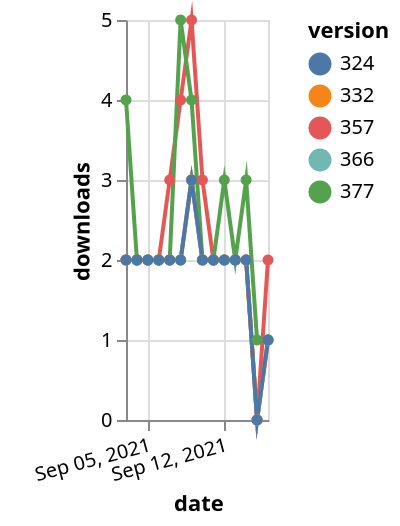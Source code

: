{"$schema": "https://vega.github.io/schema/vega-lite/v5.json", "description": "A simple bar chart with embedded data.", "data": {"values": [{"date": "2021-09-03", "total": 2285, "delta": 2, "version": "366"}, {"date": "2021-09-04", "total": 2287, "delta": 2, "version": "366"}, {"date": "2021-09-05", "total": 2289, "delta": 2, "version": "366"}, {"date": "2021-09-06", "total": 2291, "delta": 2, "version": "366"}, {"date": "2021-09-07", "total": 2293, "delta": 2, "version": "366"}, {"date": "2021-09-08", "total": 2295, "delta": 2, "version": "366"}, {"date": "2021-09-09", "total": 2298, "delta": 3, "version": "366"}, {"date": "2021-09-10", "total": 2300, "delta": 2, "version": "366"}, {"date": "2021-09-11", "total": 2302, "delta": 2, "version": "366"}, {"date": "2021-09-12", "total": 2304, "delta": 2, "version": "366"}, {"date": "2021-09-13", "total": 2306, "delta": 2, "version": "366"}, {"date": "2021-09-14", "total": 2308, "delta": 2, "version": "366"}, {"date": "2021-09-15", "total": 2308, "delta": 0, "version": "366"}, {"date": "2021-09-16", "total": 2309, "delta": 1, "version": "366"}, {"date": "2021-09-03", "total": 2866, "delta": 2, "version": "357"}, {"date": "2021-09-04", "total": 2868, "delta": 2, "version": "357"}, {"date": "2021-09-05", "total": 2870, "delta": 2, "version": "357"}, {"date": "2021-09-06", "total": 2872, "delta": 2, "version": "357"}, {"date": "2021-09-07", "total": 2875, "delta": 3, "version": "357"}, {"date": "2021-09-08", "total": 2879, "delta": 4, "version": "357"}, {"date": "2021-09-09", "total": 2884, "delta": 5, "version": "357"}, {"date": "2021-09-10", "total": 2887, "delta": 3, "version": "357"}, {"date": "2021-09-11", "total": 2889, "delta": 2, "version": "357"}, {"date": "2021-09-12", "total": 2891, "delta": 2, "version": "357"}, {"date": "2021-09-13", "total": 2893, "delta": 2, "version": "357"}, {"date": "2021-09-14", "total": 2895, "delta": 2, "version": "357"}, {"date": "2021-09-15", "total": 2895, "delta": 0, "version": "357"}, {"date": "2021-09-16", "total": 2897, "delta": 2, "version": "357"}, {"date": "2021-09-03", "total": 2742, "delta": 2, "version": "332"}, {"date": "2021-09-04", "total": 2744, "delta": 2, "version": "332"}, {"date": "2021-09-05", "total": 2746, "delta": 2, "version": "332"}, {"date": "2021-09-06", "total": 2748, "delta": 2, "version": "332"}, {"date": "2021-09-07", "total": 2750, "delta": 2, "version": "332"}, {"date": "2021-09-08", "total": 2752, "delta": 2, "version": "332"}, {"date": "2021-09-09", "total": 2755, "delta": 3, "version": "332"}, {"date": "2021-09-10", "total": 2757, "delta": 2, "version": "332"}, {"date": "2021-09-11", "total": 2759, "delta": 2, "version": "332"}, {"date": "2021-09-12", "total": 2761, "delta": 2, "version": "332"}, {"date": "2021-09-13", "total": 2763, "delta": 2, "version": "332"}, {"date": "2021-09-14", "total": 2765, "delta": 2, "version": "332"}, {"date": "2021-09-15", "total": 2765, "delta": 0, "version": "332"}, {"date": "2021-09-16", "total": 2766, "delta": 1, "version": "332"}, {"date": "2021-09-03", "total": 2331, "delta": 4, "version": "377"}, {"date": "2021-09-04", "total": 2333, "delta": 2, "version": "377"}, {"date": "2021-09-05", "total": 2335, "delta": 2, "version": "377"}, {"date": "2021-09-06", "total": 2337, "delta": 2, "version": "377"}, {"date": "2021-09-07", "total": 2339, "delta": 2, "version": "377"}, {"date": "2021-09-08", "total": 2344, "delta": 5, "version": "377"}, {"date": "2021-09-09", "total": 2348, "delta": 4, "version": "377"}, {"date": "2021-09-10", "total": 2350, "delta": 2, "version": "377"}, {"date": "2021-09-11", "total": 2352, "delta": 2, "version": "377"}, {"date": "2021-09-12", "total": 2355, "delta": 3, "version": "377"}, {"date": "2021-09-13", "total": 2357, "delta": 2, "version": "377"}, {"date": "2021-09-14", "total": 2360, "delta": 3, "version": "377"}, {"date": "2021-09-15", "total": 2361, "delta": 1, "version": "377"}, {"date": "2021-09-16", "total": 2362, "delta": 1, "version": "377"}, {"date": "2021-09-03", "total": 2485, "delta": 2, "version": "324"}, {"date": "2021-09-04", "total": 2487, "delta": 2, "version": "324"}, {"date": "2021-09-05", "total": 2489, "delta": 2, "version": "324"}, {"date": "2021-09-06", "total": 2491, "delta": 2, "version": "324"}, {"date": "2021-09-07", "total": 2493, "delta": 2, "version": "324"}, {"date": "2021-09-08", "total": 2495, "delta": 2, "version": "324"}, {"date": "2021-09-09", "total": 2498, "delta": 3, "version": "324"}, {"date": "2021-09-10", "total": 2500, "delta": 2, "version": "324"}, {"date": "2021-09-11", "total": 2502, "delta": 2, "version": "324"}, {"date": "2021-09-12", "total": 2504, "delta": 2, "version": "324"}, {"date": "2021-09-13", "total": 2506, "delta": 2, "version": "324"}, {"date": "2021-09-14", "total": 2508, "delta": 2, "version": "324"}, {"date": "2021-09-15", "total": 2508, "delta": 0, "version": "324"}, {"date": "2021-09-16", "total": 2509, "delta": 1, "version": "324"}]}, "width": "container", "mark": {"type": "line", "point": {"filled": true}}, "encoding": {"x": {"field": "date", "type": "temporal", "timeUnit": "yearmonthdate", "title": "date", "axis": {"labelAngle": -15}}, "y": {"field": "delta", "type": "quantitative", "title": "downloads"}, "color": {"field": "version", "type": "nominal"}, "tooltip": {"field": "delta"}}}